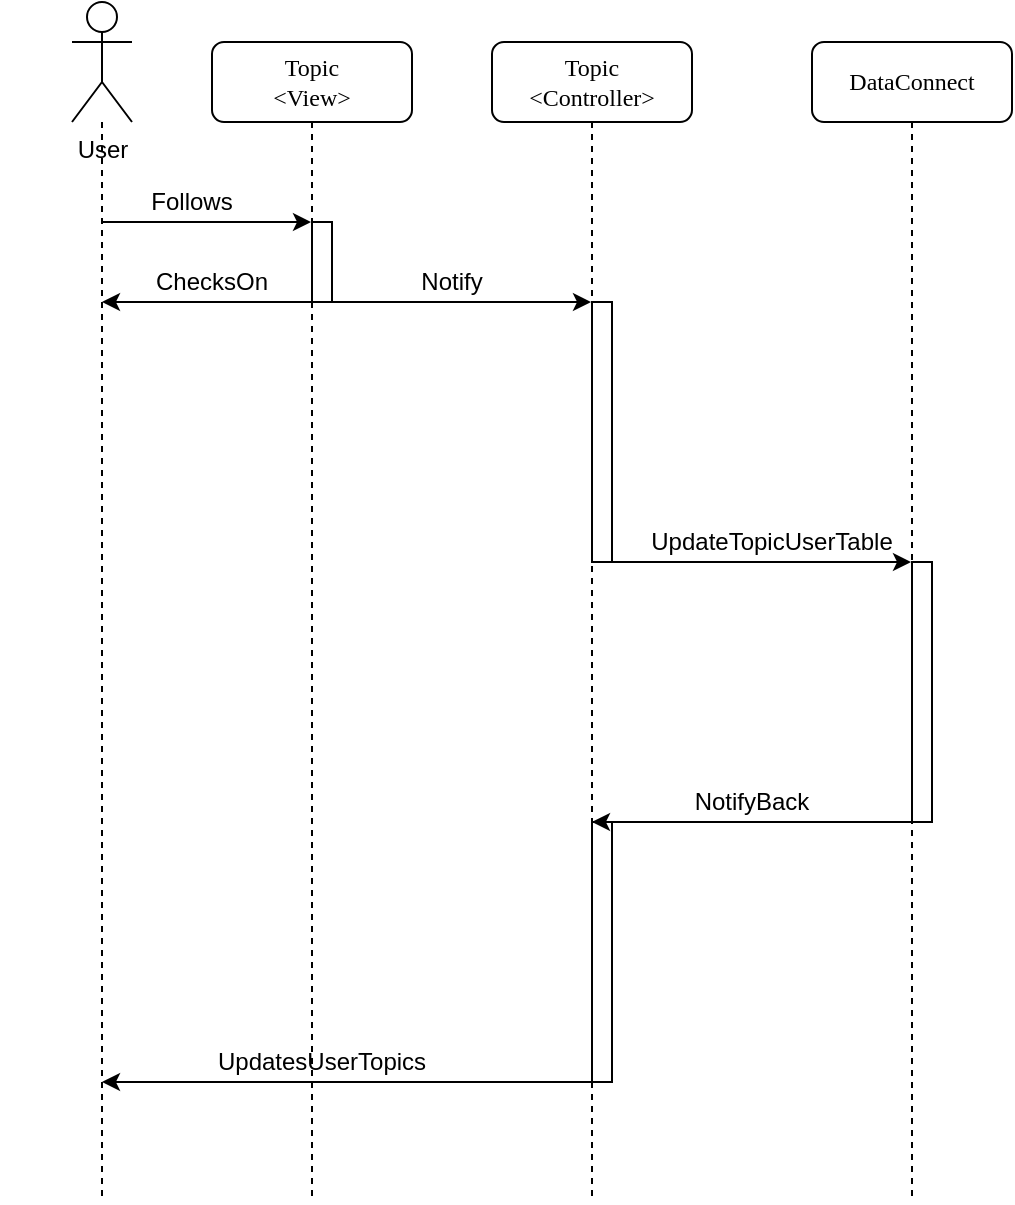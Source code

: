 <mxfile version="13.7.9" type="device"><diagram name="Page-1" id="13e1069c-82ec-6db2-03f1-153e76fe0fe0"><mxGraphModel dx="2102" dy="683" grid="1" gridSize="10" guides="1" tooltips="1" connect="1" arrows="1" fold="1" page="1" pageScale="1" pageWidth="1100" pageHeight="850" background="#ffffff" math="0" shadow="0"><root><mxCell id="0"/><mxCell id="1" parent="0"/><mxCell id="7baba1c4bc27f4b0-2" value="Topic&lt;br&gt;&amp;lt;Controller&amp;gt;" style="shape=umlLifeline;perimeter=lifelinePerimeter;whiteSpace=wrap;html=1;container=1;collapsible=0;recursiveResize=0;outlineConnect=0;rounded=1;shadow=0;comic=0;labelBackgroundColor=none;strokeColor=#000000;strokeWidth=1;fillColor=#FFFFFF;fontFamily=Verdana;fontSize=12;fontColor=#000000;align=center;" parent="1" vertex="1"><mxGeometry x="240" y="80" width="100" height="580" as="geometry"/></mxCell><mxCell id="mtBSRWF2GzWodBRQWA-S-8" value="" style="html=1;points=[];perimeter=orthogonalPerimeter;rounded=0;shadow=0;comic=0;labelBackgroundColor=none;strokeColor=#000000;strokeWidth=1;fillColor=#FFFFFF;fontFamily=Verdana;fontSize=12;fontColor=#000000;align=center;" vertex="1" parent="7baba1c4bc27f4b0-2"><mxGeometry x="50" y="130" width="10" height="130" as="geometry"/></mxCell><mxCell id="mtBSRWF2GzWodBRQWA-S-15" value="" style="html=1;points=[];perimeter=orthogonalPerimeter;rounded=0;shadow=0;comic=0;labelBackgroundColor=none;strokeColor=#000000;strokeWidth=1;fillColor=#FFFFFF;fontFamily=Verdana;fontSize=12;fontColor=#000000;align=center;" vertex="1" parent="7baba1c4bc27f4b0-2"><mxGeometry x="50" y="390" width="10" height="130" as="geometry"/></mxCell><mxCell id="7baba1c4bc27f4b0-3" value="DataConnect" style="shape=umlLifeline;perimeter=lifelinePerimeter;whiteSpace=wrap;html=1;container=1;collapsible=0;recursiveResize=0;outlineConnect=0;rounded=1;shadow=0;comic=0;labelBackgroundColor=none;strokeColor=#000000;strokeWidth=1;fillColor=#FFFFFF;fontFamily=Verdana;fontSize=12;fontColor=#000000;align=center;" parent="1" vertex="1"><mxGeometry x="400" y="80" width="100" height="580" as="geometry"/></mxCell><mxCell id="mtBSRWF2GzWodBRQWA-S-12" value="" style="html=1;points=[];perimeter=orthogonalPerimeter;rounded=0;shadow=0;comic=0;labelBackgroundColor=none;strokeColor=#000000;strokeWidth=1;fillColor=#FFFFFF;fontFamily=Verdana;fontSize=12;fontColor=#000000;align=center;" vertex="1" parent="7baba1c4bc27f4b0-3"><mxGeometry x="50" y="260" width="10" height="130" as="geometry"/></mxCell><mxCell id="7baba1c4bc27f4b0-8" value="Topic&lt;br&gt;&amp;lt;View&amp;gt;" style="shape=umlLifeline;perimeter=lifelinePerimeter;whiteSpace=wrap;html=1;container=1;collapsible=0;recursiveResize=0;outlineConnect=0;rounded=1;shadow=0;comic=0;labelBackgroundColor=none;strokeColor=#000000;strokeWidth=1;fillColor=#FFFFFF;fontFamily=Verdana;fontSize=12;fontColor=#000000;align=center;" parent="1" vertex="1"><mxGeometry x="100" y="80" width="100" height="580" as="geometry"/></mxCell><mxCell id="-cyOgSRa-eiDYyj2T1hW-3" value="" style="html=1;points=[];perimeter=orthogonalPerimeter;rounded=0;shadow=0;comic=0;labelBackgroundColor=none;strokeColor=#000000;strokeWidth=1;fillColor=#FFFFFF;fontFamily=Verdana;fontSize=12;fontColor=#000000;align=center;" parent="7baba1c4bc27f4b0-8" vertex="1"><mxGeometry x="50" y="90" width="10" height="40" as="geometry"/></mxCell><mxCell id="mtBSRWF2GzWodBRQWA-S-17" value="UpdatesUserTopics" style="text;html=1;strokeColor=none;fillColor=none;align=center;verticalAlign=middle;whiteSpace=wrap;rounded=0;" vertex="1" parent="7baba1c4bc27f4b0-8"><mxGeometry x="35" y="500" width="40" height="20" as="geometry"/></mxCell><mxCell id="ToxvQLuNX1CySK9WzPuU-1" value="User&lt;br&gt;" style="shape=umlActor;verticalLabelPosition=bottom;verticalAlign=top;html=1;outlineConnect=0;" parent="1" vertex="1"><mxGeometry x="30" y="60" width="30" height="60" as="geometry"/></mxCell><mxCell id="ToxvQLuNX1CySK9WzPuU-2" value="" style="shape=umlLifeline;perimeter=lifelinePerimeter;whiteSpace=wrap;html=1;container=1;collapsible=0;recursiveResize=0;outlineConnect=0;rounded=1;shadow=0;comic=0;labelBackgroundColor=none;strokeColor=#000000;strokeWidth=1;fillColor=#FFFFFF;fontFamily=Verdana;fontSize=12;fontColor=#000000;align=center;size=0;" parent="1" vertex="1"><mxGeometry x="-5" y="120" width="100" height="540" as="geometry"/></mxCell><mxCell id="ToxvQLuNX1CySK9WzPuU-5" value="" style="endArrow=classic;html=1;" parent="1" target="7baba1c4bc27f4b0-8" edge="1" source="ToxvQLuNX1CySK9WzPuU-2"><mxGeometry width="50" height="50" relative="1" as="geometry"><mxPoint x="50" y="210" as="sourcePoint"/><mxPoint x="100" y="160" as="targetPoint"/><Array as="points"><mxPoint x="130" y="170"/></Array></mxGeometry></mxCell><mxCell id="ToxvQLuNX1CySK9WzPuU-6" value="Follows" style="text;html=1;strokeColor=none;fillColor=none;align=center;verticalAlign=middle;whiteSpace=wrap;rounded=0;" parent="1" vertex="1"><mxGeometry x="70" y="150" width="40" height="20" as="geometry"/></mxCell><mxCell id="mtBSRWF2GzWodBRQWA-S-4" value="" style="endArrow=classic;html=1;" edge="1" parent="1" source="7baba1c4bc27f4b0-8" target="7baba1c4bc27f4b0-2"><mxGeometry width="50" height="50" relative="1" as="geometry"><mxPoint x="180" y="220" as="sourcePoint"/><mxPoint x="230" y="170" as="targetPoint"/><Array as="points"><mxPoint x="230" y="210"/></Array></mxGeometry></mxCell><mxCell id="mtBSRWF2GzWodBRQWA-S-5" value="Notify" style="text;html=1;strokeColor=none;fillColor=none;align=center;verticalAlign=middle;whiteSpace=wrap;rounded=0;" vertex="1" parent="1"><mxGeometry x="200" y="190" width="40" height="20" as="geometry"/></mxCell><mxCell id="mtBSRWF2GzWodBRQWA-S-6" value="" style="endArrow=classic;html=1;" edge="1" parent="1" target="ToxvQLuNX1CySK9WzPuU-2"><mxGeometry width="50" height="50" relative="1" as="geometry"><mxPoint x="150" y="210" as="sourcePoint"/><mxPoint x="120" y="220" as="targetPoint"/></mxGeometry></mxCell><mxCell id="mtBSRWF2GzWodBRQWA-S-7" value="ChecksOn" style="text;html=1;strokeColor=none;fillColor=none;align=center;verticalAlign=middle;whiteSpace=wrap;rounded=0;" vertex="1" parent="1"><mxGeometry x="80" y="190" width="40" height="20" as="geometry"/></mxCell><mxCell id="mtBSRWF2GzWodBRQWA-S-9" value="" style="endArrow=classic;html=1;" edge="1" parent="1" target="7baba1c4bc27f4b0-3"><mxGeometry width="50" height="50" relative="1" as="geometry"><mxPoint x="290" y="340" as="sourcePoint"/><mxPoint x="430" y="340" as="targetPoint"/><Array as="points"><mxPoint x="370.5" y="340"/></Array></mxGeometry></mxCell><mxCell id="mtBSRWF2GzWodBRQWA-S-10" value="UpdateTopicUserTable" style="text;html=1;strokeColor=none;fillColor=none;align=center;verticalAlign=middle;whiteSpace=wrap;rounded=0;" vertex="1" parent="1"><mxGeometry x="360" y="320" width="40" height="20" as="geometry"/></mxCell><mxCell id="mtBSRWF2GzWodBRQWA-S-13" value="" style="endArrow=classic;html=1;" edge="1" parent="1" source="7baba1c4bc27f4b0-3" target="7baba1c4bc27f4b0-2"><mxGeometry width="50" height="50" relative="1" as="geometry"><mxPoint x="320" y="460" as="sourcePoint"/><mxPoint x="370" y="410" as="targetPoint"/><Array as="points"><mxPoint x="380" y="470"/></Array></mxGeometry></mxCell><mxCell id="mtBSRWF2GzWodBRQWA-S-14" value="NotifyBack" style="text;html=1;strokeColor=none;fillColor=none;align=center;verticalAlign=middle;whiteSpace=wrap;rounded=0;" vertex="1" parent="1"><mxGeometry x="350" y="450" width="40" height="20" as="geometry"/></mxCell><mxCell id="mtBSRWF2GzWodBRQWA-S-16" value="" style="endArrow=classic;html=1;" edge="1" parent="1" source="7baba1c4bc27f4b0-2" target="ToxvQLuNX1CySK9WzPuU-2"><mxGeometry width="50" height="50" relative="1" as="geometry"><mxPoint x="200" y="590" as="sourcePoint"/><mxPoint x="250" y="540" as="targetPoint"/><Array as="points"><mxPoint x="220" y="600"/></Array></mxGeometry></mxCell></root></mxGraphModel></diagram></mxfile>